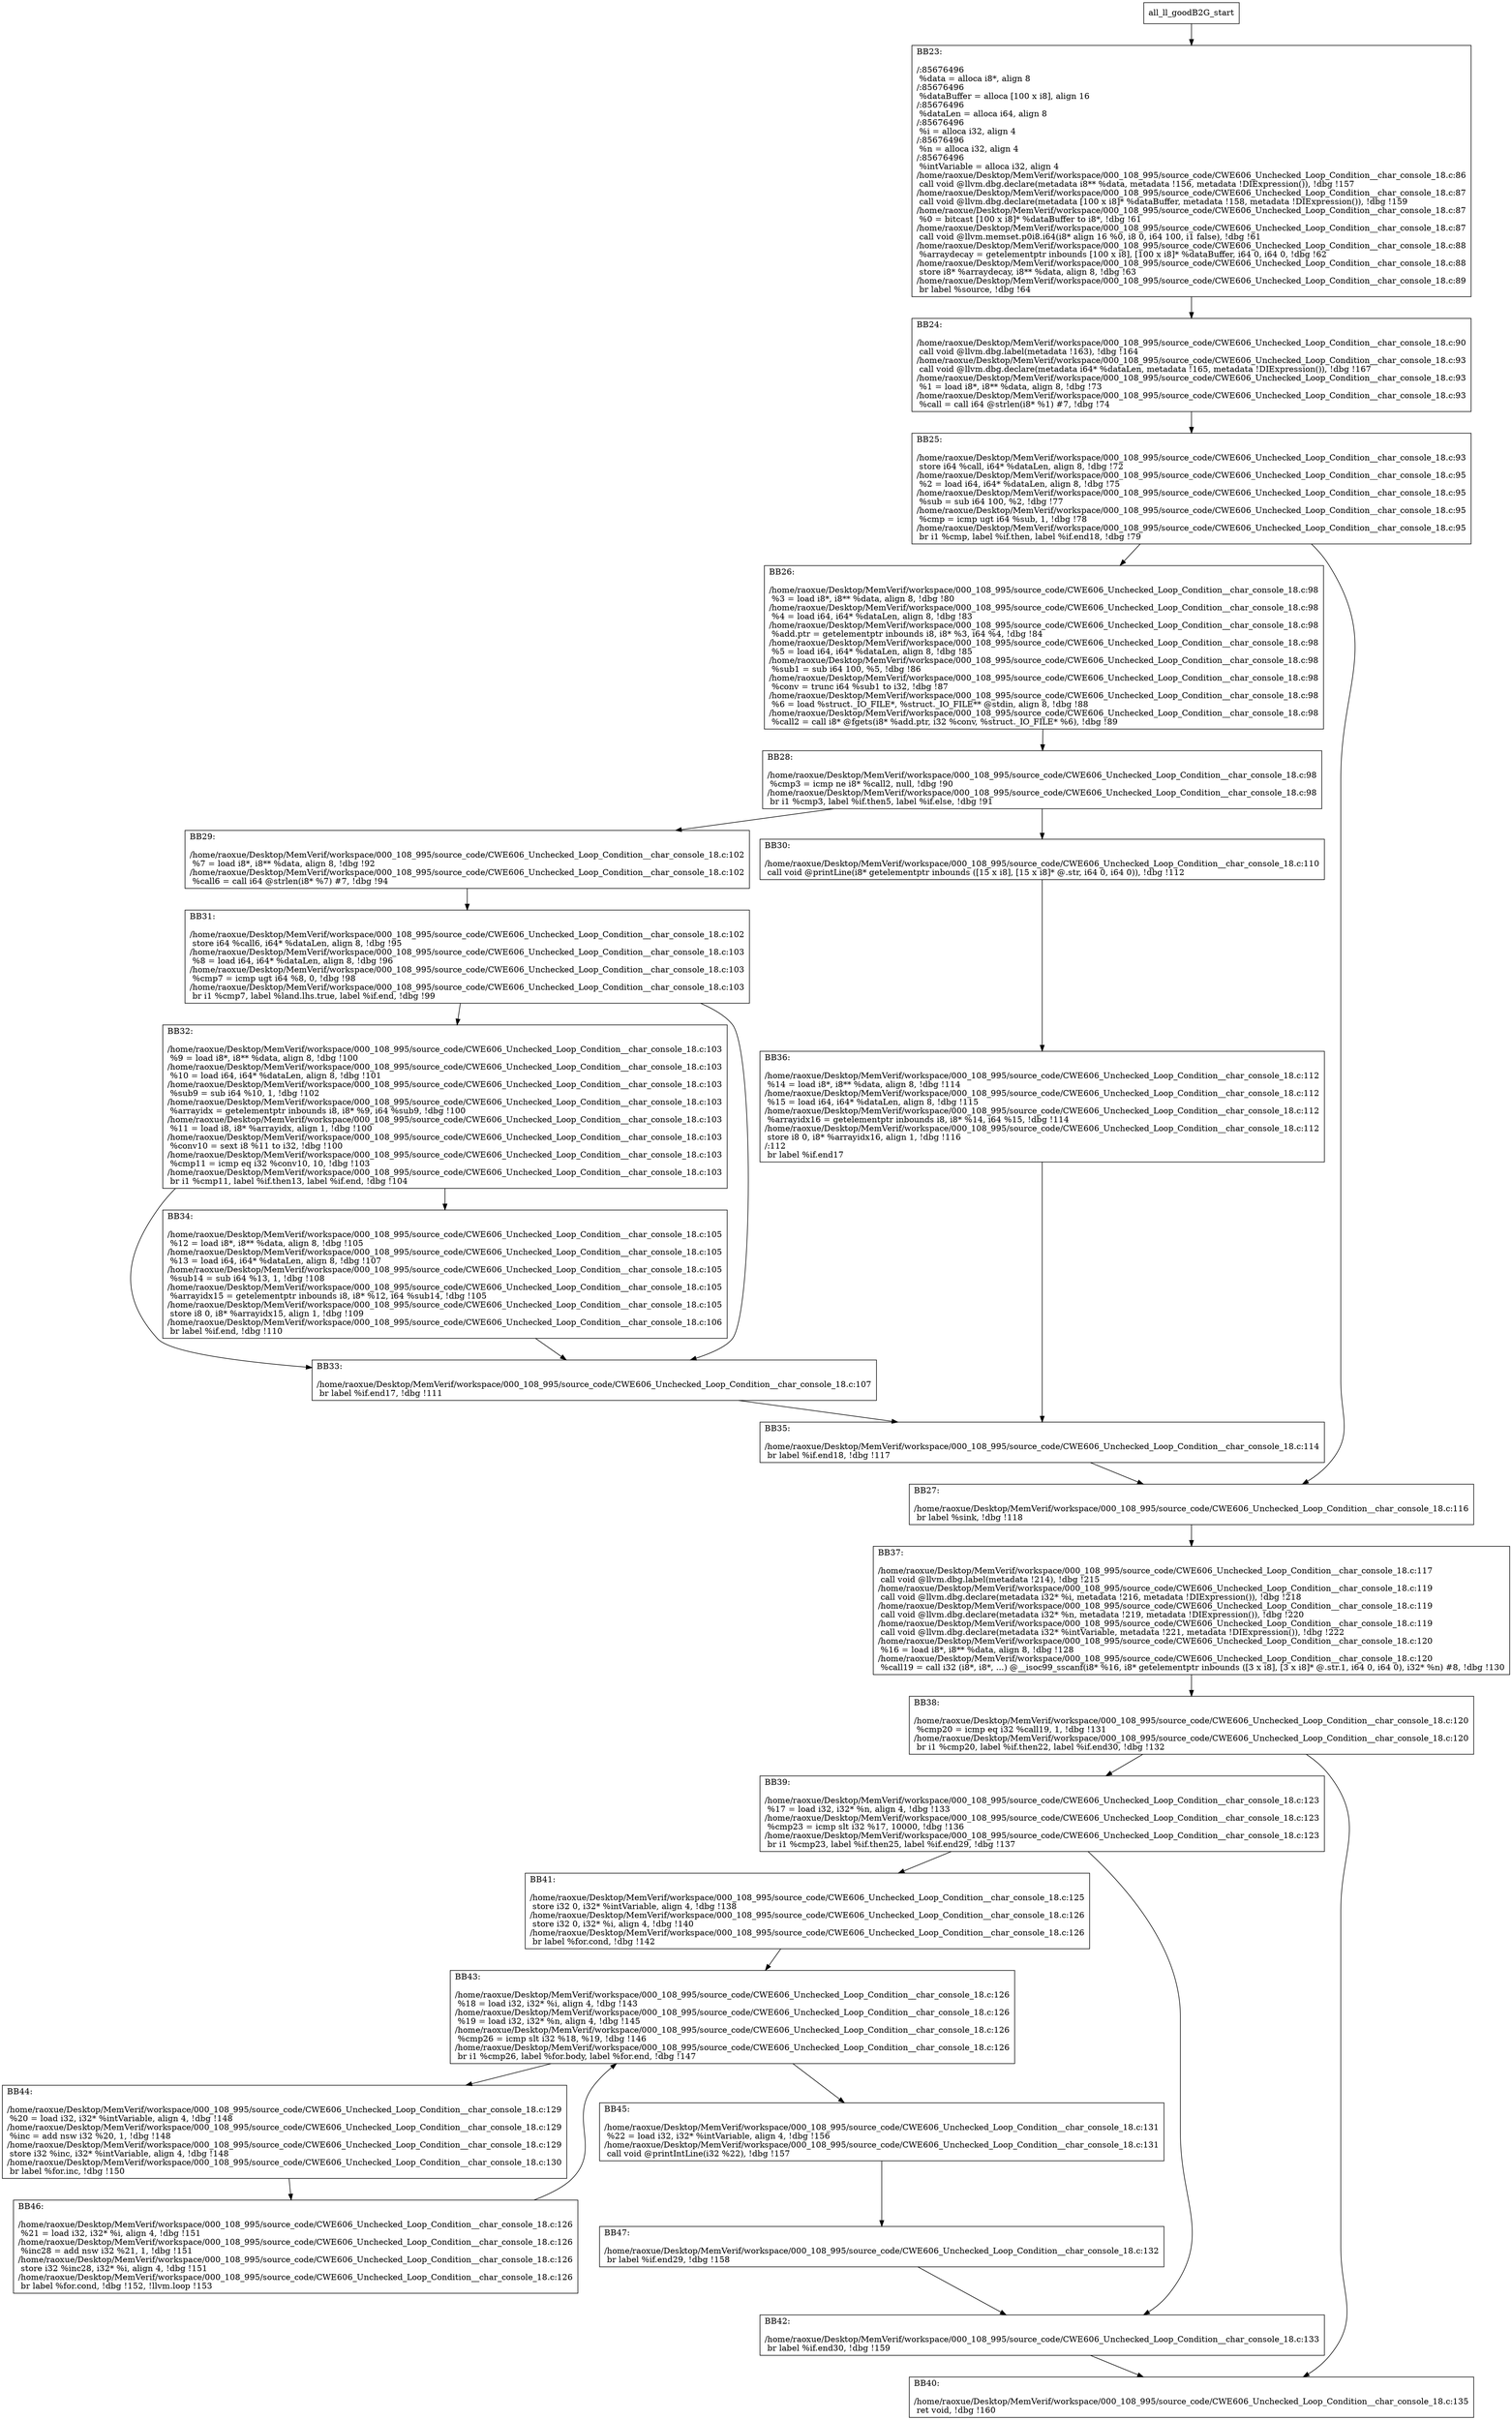 digraph "CFG for'all_ll_goodB2G' function" {
	BBall_ll_goodB2G_start[shape=record,label="{all_ll_goodB2G_start}"];
	BBall_ll_goodB2G_start-> all_ll_goodB2GBB23;
	all_ll_goodB2GBB23 [shape=record, label="{BB23:\l\l/:85676496\l
  %data = alloca i8*, align 8\l
/:85676496\l
  %dataBuffer = alloca [100 x i8], align 16\l
/:85676496\l
  %dataLen = alloca i64, align 8\l
/:85676496\l
  %i = alloca i32, align 4\l
/:85676496\l
  %n = alloca i32, align 4\l
/:85676496\l
  %intVariable = alloca i32, align 4\l
/home/raoxue/Desktop/MemVerif/workspace/000_108_995/source_code/CWE606_Unchecked_Loop_Condition__char_console_18.c:86\l
  call void @llvm.dbg.declare(metadata i8** %data, metadata !156, metadata !DIExpression()), !dbg !157\l
/home/raoxue/Desktop/MemVerif/workspace/000_108_995/source_code/CWE606_Unchecked_Loop_Condition__char_console_18.c:87\l
  call void @llvm.dbg.declare(metadata [100 x i8]* %dataBuffer, metadata !158, metadata !DIExpression()), !dbg !159\l
/home/raoxue/Desktop/MemVerif/workspace/000_108_995/source_code/CWE606_Unchecked_Loop_Condition__char_console_18.c:87\l
  %0 = bitcast [100 x i8]* %dataBuffer to i8*, !dbg !61\l
/home/raoxue/Desktop/MemVerif/workspace/000_108_995/source_code/CWE606_Unchecked_Loop_Condition__char_console_18.c:87\l
  call void @llvm.memset.p0i8.i64(i8* align 16 %0, i8 0, i64 100, i1 false), !dbg !61\l
/home/raoxue/Desktop/MemVerif/workspace/000_108_995/source_code/CWE606_Unchecked_Loop_Condition__char_console_18.c:88\l
  %arraydecay = getelementptr inbounds [100 x i8], [100 x i8]* %dataBuffer, i64 0, i64 0, !dbg !62\l
/home/raoxue/Desktop/MemVerif/workspace/000_108_995/source_code/CWE606_Unchecked_Loop_Condition__char_console_18.c:88\l
  store i8* %arraydecay, i8** %data, align 8, !dbg !63\l
/home/raoxue/Desktop/MemVerif/workspace/000_108_995/source_code/CWE606_Unchecked_Loop_Condition__char_console_18.c:89\l
  br label %source, !dbg !64\l
}"];
	all_ll_goodB2GBB23-> all_ll_goodB2GBB24;
	all_ll_goodB2GBB24 [shape=record, label="{BB24:\l\l/home/raoxue/Desktop/MemVerif/workspace/000_108_995/source_code/CWE606_Unchecked_Loop_Condition__char_console_18.c:90\l
  call void @llvm.dbg.label(metadata !163), !dbg !164\l
/home/raoxue/Desktop/MemVerif/workspace/000_108_995/source_code/CWE606_Unchecked_Loop_Condition__char_console_18.c:93\l
  call void @llvm.dbg.declare(metadata i64* %dataLen, metadata !165, metadata !DIExpression()), !dbg !167\l
/home/raoxue/Desktop/MemVerif/workspace/000_108_995/source_code/CWE606_Unchecked_Loop_Condition__char_console_18.c:93\l
  %1 = load i8*, i8** %data, align 8, !dbg !73\l
/home/raoxue/Desktop/MemVerif/workspace/000_108_995/source_code/CWE606_Unchecked_Loop_Condition__char_console_18.c:93\l
  %call = call i64 @strlen(i8* %1) #7, !dbg !74\l
}"];
	all_ll_goodB2GBB24-> all_ll_goodB2GBB25;
	all_ll_goodB2GBB25 [shape=record, label="{BB25:\l\l/home/raoxue/Desktop/MemVerif/workspace/000_108_995/source_code/CWE606_Unchecked_Loop_Condition__char_console_18.c:93\l
  store i64 %call, i64* %dataLen, align 8, !dbg !72\l
/home/raoxue/Desktop/MemVerif/workspace/000_108_995/source_code/CWE606_Unchecked_Loop_Condition__char_console_18.c:95\l
  %2 = load i64, i64* %dataLen, align 8, !dbg !75\l
/home/raoxue/Desktop/MemVerif/workspace/000_108_995/source_code/CWE606_Unchecked_Loop_Condition__char_console_18.c:95\l
  %sub = sub i64 100, %2, !dbg !77\l
/home/raoxue/Desktop/MemVerif/workspace/000_108_995/source_code/CWE606_Unchecked_Loop_Condition__char_console_18.c:95\l
  %cmp = icmp ugt i64 %sub, 1, !dbg !78\l
/home/raoxue/Desktop/MemVerif/workspace/000_108_995/source_code/CWE606_Unchecked_Loop_Condition__char_console_18.c:95\l
  br i1 %cmp, label %if.then, label %if.end18, !dbg !79\l
}"];
	all_ll_goodB2GBB25-> all_ll_goodB2GBB26;
	all_ll_goodB2GBB25-> all_ll_goodB2GBB27;
	all_ll_goodB2GBB26 [shape=record, label="{BB26:\l\l/home/raoxue/Desktop/MemVerif/workspace/000_108_995/source_code/CWE606_Unchecked_Loop_Condition__char_console_18.c:98\l
  %3 = load i8*, i8** %data, align 8, !dbg !80\l
/home/raoxue/Desktop/MemVerif/workspace/000_108_995/source_code/CWE606_Unchecked_Loop_Condition__char_console_18.c:98\l
  %4 = load i64, i64* %dataLen, align 8, !dbg !83\l
/home/raoxue/Desktop/MemVerif/workspace/000_108_995/source_code/CWE606_Unchecked_Loop_Condition__char_console_18.c:98\l
  %add.ptr = getelementptr inbounds i8, i8* %3, i64 %4, !dbg !84\l
/home/raoxue/Desktop/MemVerif/workspace/000_108_995/source_code/CWE606_Unchecked_Loop_Condition__char_console_18.c:98\l
  %5 = load i64, i64* %dataLen, align 8, !dbg !85\l
/home/raoxue/Desktop/MemVerif/workspace/000_108_995/source_code/CWE606_Unchecked_Loop_Condition__char_console_18.c:98\l
  %sub1 = sub i64 100, %5, !dbg !86\l
/home/raoxue/Desktop/MemVerif/workspace/000_108_995/source_code/CWE606_Unchecked_Loop_Condition__char_console_18.c:98\l
  %conv = trunc i64 %sub1 to i32, !dbg !87\l
/home/raoxue/Desktop/MemVerif/workspace/000_108_995/source_code/CWE606_Unchecked_Loop_Condition__char_console_18.c:98\l
  %6 = load %struct._IO_FILE*, %struct._IO_FILE** @stdin, align 8, !dbg !88\l
/home/raoxue/Desktop/MemVerif/workspace/000_108_995/source_code/CWE606_Unchecked_Loop_Condition__char_console_18.c:98\l
  %call2 = call i8* @fgets(i8* %add.ptr, i32 %conv, %struct._IO_FILE* %6), !dbg !89\l
}"];
	all_ll_goodB2GBB26-> all_ll_goodB2GBB28;
	all_ll_goodB2GBB28 [shape=record, label="{BB28:\l\l/home/raoxue/Desktop/MemVerif/workspace/000_108_995/source_code/CWE606_Unchecked_Loop_Condition__char_console_18.c:98\l
  %cmp3 = icmp ne i8* %call2, null, !dbg !90\l
/home/raoxue/Desktop/MemVerif/workspace/000_108_995/source_code/CWE606_Unchecked_Loop_Condition__char_console_18.c:98\l
  br i1 %cmp3, label %if.then5, label %if.else, !dbg !91\l
}"];
	all_ll_goodB2GBB28-> all_ll_goodB2GBB29;
	all_ll_goodB2GBB28-> all_ll_goodB2GBB30;
	all_ll_goodB2GBB29 [shape=record, label="{BB29:\l\l/home/raoxue/Desktop/MemVerif/workspace/000_108_995/source_code/CWE606_Unchecked_Loop_Condition__char_console_18.c:102\l
  %7 = load i8*, i8** %data, align 8, !dbg !92\l
/home/raoxue/Desktop/MemVerif/workspace/000_108_995/source_code/CWE606_Unchecked_Loop_Condition__char_console_18.c:102\l
  %call6 = call i64 @strlen(i8* %7) #7, !dbg !94\l
}"];
	all_ll_goodB2GBB29-> all_ll_goodB2GBB31;
	all_ll_goodB2GBB31 [shape=record, label="{BB31:\l\l/home/raoxue/Desktop/MemVerif/workspace/000_108_995/source_code/CWE606_Unchecked_Loop_Condition__char_console_18.c:102\l
  store i64 %call6, i64* %dataLen, align 8, !dbg !95\l
/home/raoxue/Desktop/MemVerif/workspace/000_108_995/source_code/CWE606_Unchecked_Loop_Condition__char_console_18.c:103\l
  %8 = load i64, i64* %dataLen, align 8, !dbg !96\l
/home/raoxue/Desktop/MemVerif/workspace/000_108_995/source_code/CWE606_Unchecked_Loop_Condition__char_console_18.c:103\l
  %cmp7 = icmp ugt i64 %8, 0, !dbg !98\l
/home/raoxue/Desktop/MemVerif/workspace/000_108_995/source_code/CWE606_Unchecked_Loop_Condition__char_console_18.c:103\l
  br i1 %cmp7, label %land.lhs.true, label %if.end, !dbg !99\l
}"];
	all_ll_goodB2GBB31-> all_ll_goodB2GBB32;
	all_ll_goodB2GBB31-> all_ll_goodB2GBB33;
	all_ll_goodB2GBB32 [shape=record, label="{BB32:\l\l/home/raoxue/Desktop/MemVerif/workspace/000_108_995/source_code/CWE606_Unchecked_Loop_Condition__char_console_18.c:103\l
  %9 = load i8*, i8** %data, align 8, !dbg !100\l
/home/raoxue/Desktop/MemVerif/workspace/000_108_995/source_code/CWE606_Unchecked_Loop_Condition__char_console_18.c:103\l
  %10 = load i64, i64* %dataLen, align 8, !dbg !101\l
/home/raoxue/Desktop/MemVerif/workspace/000_108_995/source_code/CWE606_Unchecked_Loop_Condition__char_console_18.c:103\l
  %sub9 = sub i64 %10, 1, !dbg !102\l
/home/raoxue/Desktop/MemVerif/workspace/000_108_995/source_code/CWE606_Unchecked_Loop_Condition__char_console_18.c:103\l
  %arrayidx = getelementptr inbounds i8, i8* %9, i64 %sub9, !dbg !100\l
/home/raoxue/Desktop/MemVerif/workspace/000_108_995/source_code/CWE606_Unchecked_Loop_Condition__char_console_18.c:103\l
  %11 = load i8, i8* %arrayidx, align 1, !dbg !100\l
/home/raoxue/Desktop/MemVerif/workspace/000_108_995/source_code/CWE606_Unchecked_Loop_Condition__char_console_18.c:103\l
  %conv10 = sext i8 %11 to i32, !dbg !100\l
/home/raoxue/Desktop/MemVerif/workspace/000_108_995/source_code/CWE606_Unchecked_Loop_Condition__char_console_18.c:103\l
  %cmp11 = icmp eq i32 %conv10, 10, !dbg !103\l
/home/raoxue/Desktop/MemVerif/workspace/000_108_995/source_code/CWE606_Unchecked_Loop_Condition__char_console_18.c:103\l
  br i1 %cmp11, label %if.then13, label %if.end, !dbg !104\l
}"];
	all_ll_goodB2GBB32-> all_ll_goodB2GBB34;
	all_ll_goodB2GBB32-> all_ll_goodB2GBB33;
	all_ll_goodB2GBB34 [shape=record, label="{BB34:\l\l/home/raoxue/Desktop/MemVerif/workspace/000_108_995/source_code/CWE606_Unchecked_Loop_Condition__char_console_18.c:105\l
  %12 = load i8*, i8** %data, align 8, !dbg !105\l
/home/raoxue/Desktop/MemVerif/workspace/000_108_995/source_code/CWE606_Unchecked_Loop_Condition__char_console_18.c:105\l
  %13 = load i64, i64* %dataLen, align 8, !dbg !107\l
/home/raoxue/Desktop/MemVerif/workspace/000_108_995/source_code/CWE606_Unchecked_Loop_Condition__char_console_18.c:105\l
  %sub14 = sub i64 %13, 1, !dbg !108\l
/home/raoxue/Desktop/MemVerif/workspace/000_108_995/source_code/CWE606_Unchecked_Loop_Condition__char_console_18.c:105\l
  %arrayidx15 = getelementptr inbounds i8, i8* %12, i64 %sub14, !dbg !105\l
/home/raoxue/Desktop/MemVerif/workspace/000_108_995/source_code/CWE606_Unchecked_Loop_Condition__char_console_18.c:105\l
  store i8 0, i8* %arrayidx15, align 1, !dbg !109\l
/home/raoxue/Desktop/MemVerif/workspace/000_108_995/source_code/CWE606_Unchecked_Loop_Condition__char_console_18.c:106\l
  br label %if.end, !dbg !110\l
}"];
	all_ll_goodB2GBB34-> all_ll_goodB2GBB33;
	all_ll_goodB2GBB33 [shape=record, label="{BB33:\l\l/home/raoxue/Desktop/MemVerif/workspace/000_108_995/source_code/CWE606_Unchecked_Loop_Condition__char_console_18.c:107\l
  br label %if.end17, !dbg !111\l
}"];
	all_ll_goodB2GBB33-> all_ll_goodB2GBB35;
	all_ll_goodB2GBB30 [shape=record, label="{BB30:\l\l/home/raoxue/Desktop/MemVerif/workspace/000_108_995/source_code/CWE606_Unchecked_Loop_Condition__char_console_18.c:110\l
  call void @printLine(i8* getelementptr inbounds ([15 x i8], [15 x i8]* @.str, i64 0, i64 0)), !dbg !112\l
}"];
	all_ll_goodB2GBB30-> all_ll_goodB2GBB36;
	all_ll_goodB2GBB36 [shape=record, label="{BB36:\l\l/home/raoxue/Desktop/MemVerif/workspace/000_108_995/source_code/CWE606_Unchecked_Loop_Condition__char_console_18.c:112\l
  %14 = load i8*, i8** %data, align 8, !dbg !114\l
/home/raoxue/Desktop/MemVerif/workspace/000_108_995/source_code/CWE606_Unchecked_Loop_Condition__char_console_18.c:112\l
  %15 = load i64, i64* %dataLen, align 8, !dbg !115\l
/home/raoxue/Desktop/MemVerif/workspace/000_108_995/source_code/CWE606_Unchecked_Loop_Condition__char_console_18.c:112\l
  %arrayidx16 = getelementptr inbounds i8, i8* %14, i64 %15, !dbg !114\l
/home/raoxue/Desktop/MemVerif/workspace/000_108_995/source_code/CWE606_Unchecked_Loop_Condition__char_console_18.c:112\l
  store i8 0, i8* %arrayidx16, align 1, !dbg !116\l
/:112\l
  br label %if.end17\l
}"];
	all_ll_goodB2GBB36-> all_ll_goodB2GBB35;
	all_ll_goodB2GBB35 [shape=record, label="{BB35:\l\l/home/raoxue/Desktop/MemVerif/workspace/000_108_995/source_code/CWE606_Unchecked_Loop_Condition__char_console_18.c:114\l
  br label %if.end18, !dbg !117\l
}"];
	all_ll_goodB2GBB35-> all_ll_goodB2GBB27;
	all_ll_goodB2GBB27 [shape=record, label="{BB27:\l\l/home/raoxue/Desktop/MemVerif/workspace/000_108_995/source_code/CWE606_Unchecked_Loop_Condition__char_console_18.c:116\l
  br label %sink, !dbg !118\l
}"];
	all_ll_goodB2GBB27-> all_ll_goodB2GBB37;
	all_ll_goodB2GBB37 [shape=record, label="{BB37:\l\l/home/raoxue/Desktop/MemVerif/workspace/000_108_995/source_code/CWE606_Unchecked_Loop_Condition__char_console_18.c:117\l
  call void @llvm.dbg.label(metadata !214), !dbg !215\l
/home/raoxue/Desktop/MemVerif/workspace/000_108_995/source_code/CWE606_Unchecked_Loop_Condition__char_console_18.c:119\l
  call void @llvm.dbg.declare(metadata i32* %i, metadata !216, metadata !DIExpression()), !dbg !218\l
/home/raoxue/Desktop/MemVerif/workspace/000_108_995/source_code/CWE606_Unchecked_Loop_Condition__char_console_18.c:119\l
  call void @llvm.dbg.declare(metadata i32* %n, metadata !219, metadata !DIExpression()), !dbg !220\l
/home/raoxue/Desktop/MemVerif/workspace/000_108_995/source_code/CWE606_Unchecked_Loop_Condition__char_console_18.c:119\l
  call void @llvm.dbg.declare(metadata i32* %intVariable, metadata !221, metadata !DIExpression()), !dbg !222\l
/home/raoxue/Desktop/MemVerif/workspace/000_108_995/source_code/CWE606_Unchecked_Loop_Condition__char_console_18.c:120\l
  %16 = load i8*, i8** %data, align 8, !dbg !128\l
/home/raoxue/Desktop/MemVerif/workspace/000_108_995/source_code/CWE606_Unchecked_Loop_Condition__char_console_18.c:120\l
  %call19 = call i32 (i8*, i8*, ...) @__isoc99_sscanf(i8* %16, i8* getelementptr inbounds ([3 x i8], [3 x i8]* @.str.1, i64 0, i64 0), i32* %n) #8, !dbg !130\l
}"];
	all_ll_goodB2GBB37-> all_ll_goodB2GBB38;
	all_ll_goodB2GBB38 [shape=record, label="{BB38:\l\l/home/raoxue/Desktop/MemVerif/workspace/000_108_995/source_code/CWE606_Unchecked_Loop_Condition__char_console_18.c:120\l
  %cmp20 = icmp eq i32 %call19, 1, !dbg !131\l
/home/raoxue/Desktop/MemVerif/workspace/000_108_995/source_code/CWE606_Unchecked_Loop_Condition__char_console_18.c:120\l
  br i1 %cmp20, label %if.then22, label %if.end30, !dbg !132\l
}"];
	all_ll_goodB2GBB38-> all_ll_goodB2GBB39;
	all_ll_goodB2GBB38-> all_ll_goodB2GBB40;
	all_ll_goodB2GBB39 [shape=record, label="{BB39:\l\l/home/raoxue/Desktop/MemVerif/workspace/000_108_995/source_code/CWE606_Unchecked_Loop_Condition__char_console_18.c:123\l
  %17 = load i32, i32* %n, align 4, !dbg !133\l
/home/raoxue/Desktop/MemVerif/workspace/000_108_995/source_code/CWE606_Unchecked_Loop_Condition__char_console_18.c:123\l
  %cmp23 = icmp slt i32 %17, 10000, !dbg !136\l
/home/raoxue/Desktop/MemVerif/workspace/000_108_995/source_code/CWE606_Unchecked_Loop_Condition__char_console_18.c:123\l
  br i1 %cmp23, label %if.then25, label %if.end29, !dbg !137\l
}"];
	all_ll_goodB2GBB39-> all_ll_goodB2GBB41;
	all_ll_goodB2GBB39-> all_ll_goodB2GBB42;
	all_ll_goodB2GBB41 [shape=record, label="{BB41:\l\l/home/raoxue/Desktop/MemVerif/workspace/000_108_995/source_code/CWE606_Unchecked_Loop_Condition__char_console_18.c:125\l
  store i32 0, i32* %intVariable, align 4, !dbg !138\l
/home/raoxue/Desktop/MemVerif/workspace/000_108_995/source_code/CWE606_Unchecked_Loop_Condition__char_console_18.c:126\l
  store i32 0, i32* %i, align 4, !dbg !140\l
/home/raoxue/Desktop/MemVerif/workspace/000_108_995/source_code/CWE606_Unchecked_Loop_Condition__char_console_18.c:126\l
  br label %for.cond, !dbg !142\l
}"];
	all_ll_goodB2GBB41-> all_ll_goodB2GBB43;
	all_ll_goodB2GBB43 [shape=record, label="{BB43:\l\l/home/raoxue/Desktop/MemVerif/workspace/000_108_995/source_code/CWE606_Unchecked_Loop_Condition__char_console_18.c:126\l
  %18 = load i32, i32* %i, align 4, !dbg !143\l
/home/raoxue/Desktop/MemVerif/workspace/000_108_995/source_code/CWE606_Unchecked_Loop_Condition__char_console_18.c:126\l
  %19 = load i32, i32* %n, align 4, !dbg !145\l
/home/raoxue/Desktop/MemVerif/workspace/000_108_995/source_code/CWE606_Unchecked_Loop_Condition__char_console_18.c:126\l
  %cmp26 = icmp slt i32 %18, %19, !dbg !146\l
/home/raoxue/Desktop/MemVerif/workspace/000_108_995/source_code/CWE606_Unchecked_Loop_Condition__char_console_18.c:126\l
  br i1 %cmp26, label %for.body, label %for.end, !dbg !147\l
}"];
	all_ll_goodB2GBB43-> all_ll_goodB2GBB44;
	all_ll_goodB2GBB43-> all_ll_goodB2GBB45;
	all_ll_goodB2GBB44 [shape=record, label="{BB44:\l\l/home/raoxue/Desktop/MemVerif/workspace/000_108_995/source_code/CWE606_Unchecked_Loop_Condition__char_console_18.c:129\l
  %20 = load i32, i32* %intVariable, align 4, !dbg !148\l
/home/raoxue/Desktop/MemVerif/workspace/000_108_995/source_code/CWE606_Unchecked_Loop_Condition__char_console_18.c:129\l
  %inc = add nsw i32 %20, 1, !dbg !148\l
/home/raoxue/Desktop/MemVerif/workspace/000_108_995/source_code/CWE606_Unchecked_Loop_Condition__char_console_18.c:129\l
  store i32 %inc, i32* %intVariable, align 4, !dbg !148\l
/home/raoxue/Desktop/MemVerif/workspace/000_108_995/source_code/CWE606_Unchecked_Loop_Condition__char_console_18.c:130\l
  br label %for.inc, !dbg !150\l
}"];
	all_ll_goodB2GBB44-> all_ll_goodB2GBB46;
	all_ll_goodB2GBB46 [shape=record, label="{BB46:\l\l/home/raoxue/Desktop/MemVerif/workspace/000_108_995/source_code/CWE606_Unchecked_Loop_Condition__char_console_18.c:126\l
  %21 = load i32, i32* %i, align 4, !dbg !151\l
/home/raoxue/Desktop/MemVerif/workspace/000_108_995/source_code/CWE606_Unchecked_Loop_Condition__char_console_18.c:126\l
  %inc28 = add nsw i32 %21, 1, !dbg !151\l
/home/raoxue/Desktop/MemVerif/workspace/000_108_995/source_code/CWE606_Unchecked_Loop_Condition__char_console_18.c:126\l
  store i32 %inc28, i32* %i, align 4, !dbg !151\l
/home/raoxue/Desktop/MemVerif/workspace/000_108_995/source_code/CWE606_Unchecked_Loop_Condition__char_console_18.c:126\l
  br label %for.cond, !dbg !152, !llvm.loop !153\l
}"];
	all_ll_goodB2GBB46-> all_ll_goodB2GBB43;
	all_ll_goodB2GBB45 [shape=record, label="{BB45:\l\l/home/raoxue/Desktop/MemVerif/workspace/000_108_995/source_code/CWE606_Unchecked_Loop_Condition__char_console_18.c:131\l
  %22 = load i32, i32* %intVariable, align 4, !dbg !156\l
/home/raoxue/Desktop/MemVerif/workspace/000_108_995/source_code/CWE606_Unchecked_Loop_Condition__char_console_18.c:131\l
  call void @printIntLine(i32 %22), !dbg !157\l
}"];
	all_ll_goodB2GBB45-> all_ll_goodB2GBB47;
	all_ll_goodB2GBB47 [shape=record, label="{BB47:\l\l/home/raoxue/Desktop/MemVerif/workspace/000_108_995/source_code/CWE606_Unchecked_Loop_Condition__char_console_18.c:132\l
  br label %if.end29, !dbg !158\l
}"];
	all_ll_goodB2GBB47-> all_ll_goodB2GBB42;
	all_ll_goodB2GBB42 [shape=record, label="{BB42:\l\l/home/raoxue/Desktop/MemVerif/workspace/000_108_995/source_code/CWE606_Unchecked_Loop_Condition__char_console_18.c:133\l
  br label %if.end30, !dbg !159\l
}"];
	all_ll_goodB2GBB42-> all_ll_goodB2GBB40;
	all_ll_goodB2GBB40 [shape=record, label="{BB40:\l\l/home/raoxue/Desktop/MemVerif/workspace/000_108_995/source_code/CWE606_Unchecked_Loop_Condition__char_console_18.c:135\l
  ret void, !dbg !160\l
}"];
}

